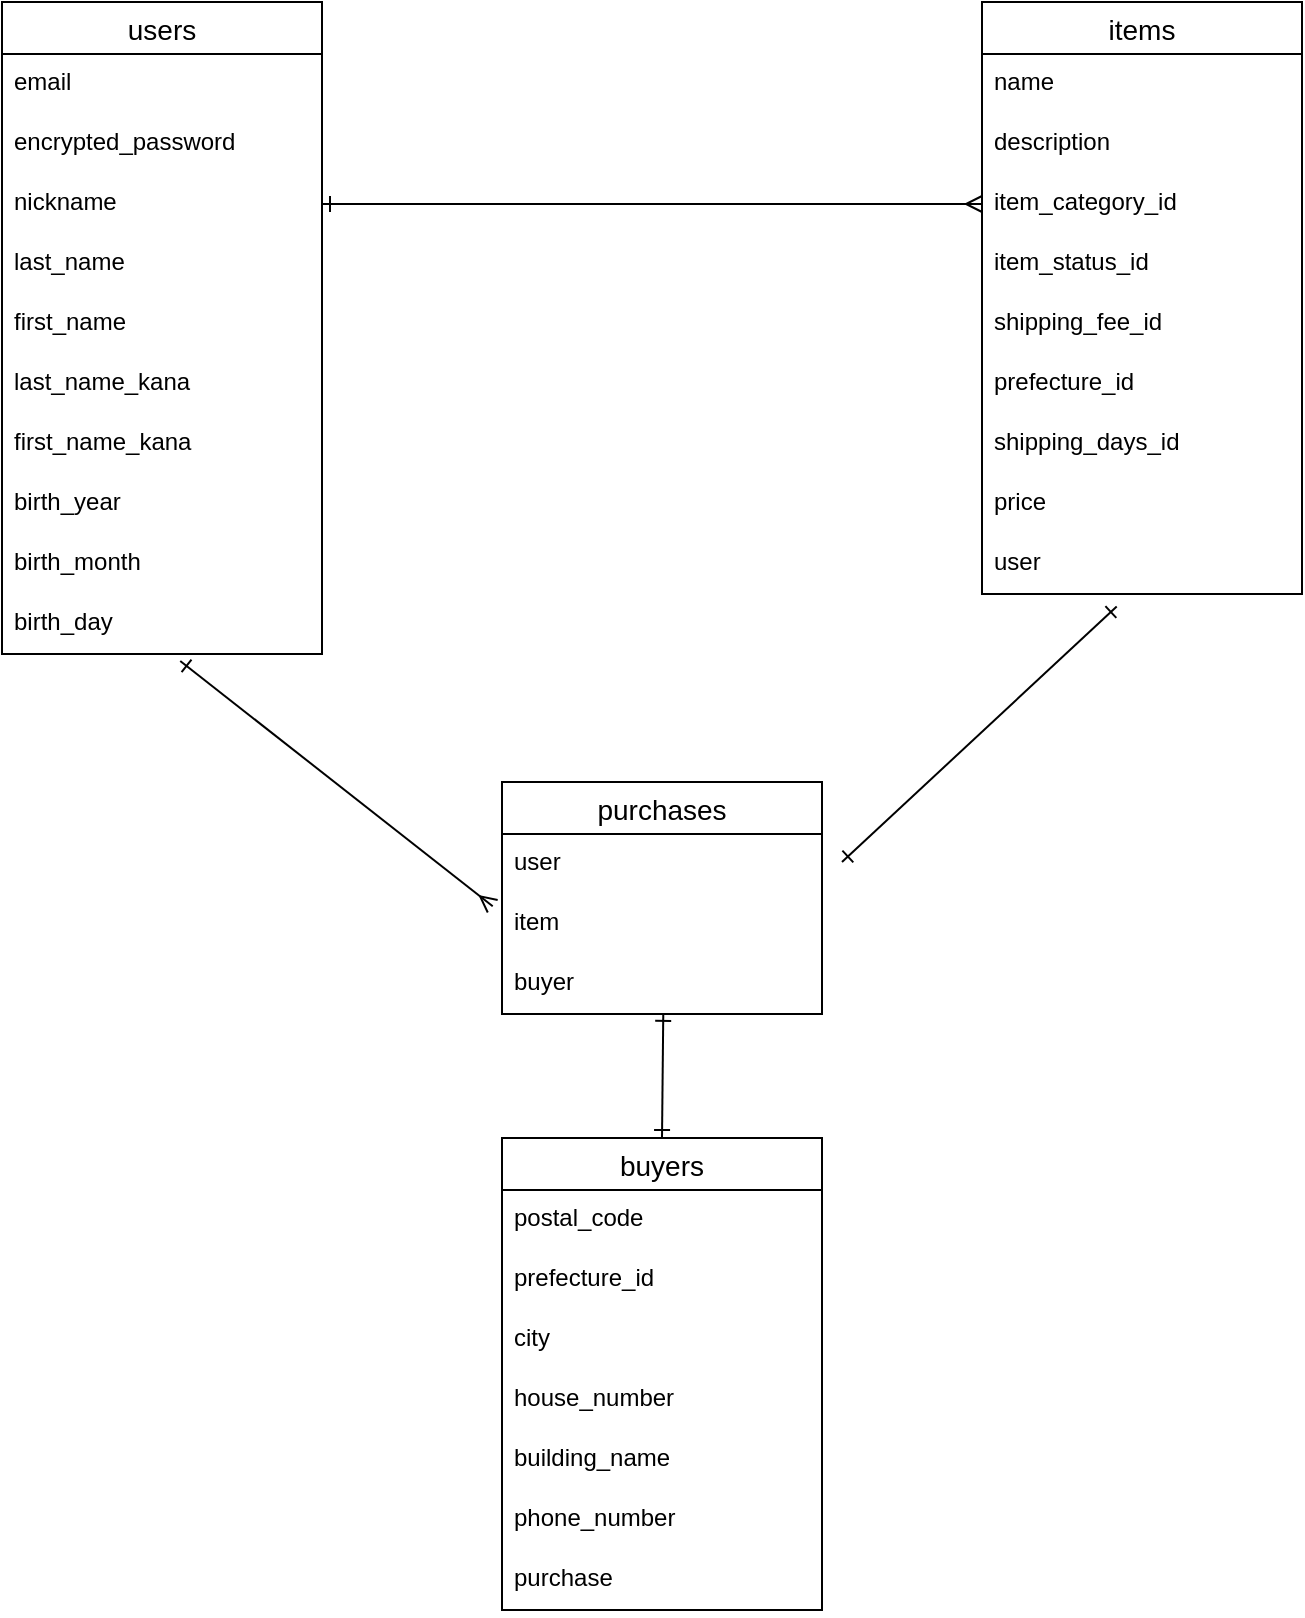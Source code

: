<mxfile>
    <diagram id="yGlZYFveaCeqyr6hAdOJ" name="ページ1">
        <mxGraphModel dx="482" dy="702" grid="1" gridSize="10" guides="1" tooltips="1" connect="1" arrows="1" fold="1" page="1" pageScale="1" pageWidth="827" pageHeight="1169" math="0" shadow="0">
            <root>
                <mxCell id="0"/>
                <mxCell id="1" parent="0"/>
                <mxCell id="8" style="html=1;startArrow=ERone;startFill=0;endArrow=ERone;endFill=0;exitX=0.504;exitY=0.982;exitDx=0;exitDy=0;exitPerimeter=0;entryX=0.5;entryY=0;entryDx=0;entryDy=0;" parent="1" source="12" target="KfLQgRjq4wl2WiZRsGTR-32" edge="1">
                    <mxGeometry relative="1" as="geometry">
                        <mxPoint x="400" y="660" as="sourcePoint"/>
                        <mxPoint x="398" y="680" as="targetPoint"/>
                    </mxGeometry>
                </mxCell>
                <mxCell id="KfLQgRjq4wl2WiZRsGTR-1" value="users" style="swimlane;fontStyle=0;childLayout=stackLayout;horizontal=1;startSize=26;horizontalStack=0;resizeParent=1;resizeParentMax=0;resizeLast=0;collapsible=1;marginBottom=0;align=center;fontSize=14;" parent="1" vertex="1">
                    <mxGeometry x="70" y="120" width="160" height="326" as="geometry"/>
                </mxCell>
                <mxCell id="KfLQgRjq4wl2WiZRsGTR-2" value="email" style="text;strokeColor=none;fillColor=none;spacingLeft=4;spacingRight=4;overflow=hidden;rotatable=0;points=[[0,0.5],[1,0.5]];portConstraint=eastwest;fontSize=12;" parent="KfLQgRjq4wl2WiZRsGTR-1" vertex="1">
                    <mxGeometry y="26" width="160" height="30" as="geometry"/>
                </mxCell>
                <mxCell id="KfLQgRjq4wl2WiZRsGTR-3" value="encrypted_password" style="text;strokeColor=none;fillColor=none;spacingLeft=4;spacingRight=4;overflow=hidden;rotatable=0;points=[[0,0.5],[1,0.5]];portConstraint=eastwest;fontSize=12;" parent="KfLQgRjq4wl2WiZRsGTR-1" vertex="1">
                    <mxGeometry y="56" width="160" height="30" as="geometry"/>
                </mxCell>
                <mxCell id="KfLQgRjq4wl2WiZRsGTR-19" value="nickname" style="text;strokeColor=none;fillColor=none;spacingLeft=4;spacingRight=4;overflow=hidden;rotatable=0;points=[[0,0.5],[1,0.5]];portConstraint=eastwest;fontSize=12;" parent="KfLQgRjq4wl2WiZRsGTR-1" vertex="1">
                    <mxGeometry y="86" width="160" height="30" as="geometry"/>
                </mxCell>
                <mxCell id="KfLQgRjq4wl2WiZRsGTR-10" value="last_name" style="text;strokeColor=none;fillColor=none;spacingLeft=4;spacingRight=4;overflow=hidden;rotatable=0;points=[[0,0.5],[1,0.5]];portConstraint=eastwest;fontSize=12;" parent="KfLQgRjq4wl2WiZRsGTR-1" vertex="1">
                    <mxGeometry y="116" width="160" height="30" as="geometry"/>
                </mxCell>
                <mxCell id="KfLQgRjq4wl2WiZRsGTR-12" value="first_name" style="text;strokeColor=none;fillColor=none;spacingLeft=4;spacingRight=4;overflow=hidden;rotatable=0;points=[[0,0.5],[1,0.5]];portConstraint=eastwest;fontSize=12;" parent="KfLQgRjq4wl2WiZRsGTR-1" vertex="1">
                    <mxGeometry y="146" width="160" height="30" as="geometry"/>
                </mxCell>
                <mxCell id="KfLQgRjq4wl2WiZRsGTR-13" value="last_name_kana" style="text;strokeColor=none;fillColor=none;spacingLeft=4;spacingRight=4;overflow=hidden;rotatable=0;points=[[0,0.5],[1,0.5]];portConstraint=eastwest;fontSize=12;" parent="KfLQgRjq4wl2WiZRsGTR-1" vertex="1">
                    <mxGeometry y="176" width="160" height="30" as="geometry"/>
                </mxCell>
                <mxCell id="KfLQgRjq4wl2WiZRsGTR-15" value="first_name_kana" style="text;strokeColor=none;fillColor=none;spacingLeft=4;spacingRight=4;overflow=hidden;rotatable=0;points=[[0,0.5],[1,0.5]];portConstraint=eastwest;fontSize=12;" parent="KfLQgRjq4wl2WiZRsGTR-1" vertex="1">
                    <mxGeometry y="206" width="160" height="30" as="geometry"/>
                </mxCell>
                <mxCell id="KfLQgRjq4wl2WiZRsGTR-16" value="birth_year" style="text;strokeColor=none;fillColor=none;spacingLeft=4;spacingRight=4;overflow=hidden;rotatable=0;points=[[0,0.5],[1,0.5]];portConstraint=eastwest;fontSize=12;" parent="KfLQgRjq4wl2WiZRsGTR-1" vertex="1">
                    <mxGeometry y="236" width="160" height="30" as="geometry"/>
                </mxCell>
                <mxCell id="KfLQgRjq4wl2WiZRsGTR-17" value="birth_month" style="text;strokeColor=none;fillColor=none;spacingLeft=4;spacingRight=4;overflow=hidden;rotatable=0;points=[[0,0.5],[1,0.5]];portConstraint=eastwest;fontSize=12;" parent="KfLQgRjq4wl2WiZRsGTR-1" vertex="1">
                    <mxGeometry y="266" width="160" height="30" as="geometry"/>
                </mxCell>
                <mxCell id="KfLQgRjq4wl2WiZRsGTR-18" value="birth_day" style="text;strokeColor=none;fillColor=none;spacingLeft=4;spacingRight=4;overflow=hidden;rotatable=0;points=[[0,0.5],[1,0.5]];portConstraint=eastwest;fontSize=12;" parent="KfLQgRjq4wl2WiZRsGTR-1" vertex="1">
                    <mxGeometry y="296" width="160" height="30" as="geometry"/>
                </mxCell>
                <mxCell id="KfLQgRjq4wl2WiZRsGTR-20" value="items" style="swimlane;fontStyle=0;childLayout=stackLayout;horizontal=1;startSize=26;horizontalStack=0;resizeParent=1;resizeParentMax=0;resizeLast=0;collapsible=1;marginBottom=0;align=center;fontSize=14;" parent="1" vertex="1">
                    <mxGeometry x="560" y="120" width="160" height="296" as="geometry"/>
                </mxCell>
                <mxCell id="KfLQgRjq4wl2WiZRsGTR-21" value="name" style="text;strokeColor=none;fillColor=none;spacingLeft=4;spacingRight=4;overflow=hidden;rotatable=0;points=[[0,0.5],[1,0.5]];portConstraint=eastwest;fontSize=12;" parent="KfLQgRjq4wl2WiZRsGTR-20" vertex="1">
                    <mxGeometry y="26" width="160" height="30" as="geometry"/>
                </mxCell>
                <mxCell id="KfLQgRjq4wl2WiZRsGTR-22" value="description" style="text;strokeColor=none;fillColor=none;spacingLeft=4;spacingRight=4;overflow=hidden;rotatable=0;points=[[0,0.5],[1,0.5]];portConstraint=eastwest;fontSize=12;" parent="KfLQgRjq4wl2WiZRsGTR-20" vertex="1">
                    <mxGeometry y="56" width="160" height="30" as="geometry"/>
                </mxCell>
                <mxCell id="KfLQgRjq4wl2WiZRsGTR-23" value="item_category_id" style="text;strokeColor=none;fillColor=none;spacingLeft=4;spacingRight=4;overflow=hidden;rotatable=0;points=[[0,0.5],[1,0.5]];portConstraint=eastwest;fontSize=12;" parent="KfLQgRjq4wl2WiZRsGTR-20" vertex="1">
                    <mxGeometry y="86" width="160" height="30" as="geometry"/>
                </mxCell>
                <mxCell id="KfLQgRjq4wl2WiZRsGTR-24" value="item_status_id" style="text;strokeColor=none;fillColor=none;spacingLeft=4;spacingRight=4;overflow=hidden;rotatable=0;points=[[0,0.5],[1,0.5]];portConstraint=eastwest;fontSize=12;" parent="KfLQgRjq4wl2WiZRsGTR-20" vertex="1">
                    <mxGeometry y="116" width="160" height="30" as="geometry"/>
                </mxCell>
                <mxCell id="KfLQgRjq4wl2WiZRsGTR-25" value="shipping_fee_id" style="text;strokeColor=none;fillColor=none;spacingLeft=4;spacingRight=4;overflow=hidden;rotatable=0;points=[[0,0.5],[1,0.5]];portConstraint=eastwest;fontSize=12;" parent="KfLQgRjq4wl2WiZRsGTR-20" vertex="1">
                    <mxGeometry y="146" width="160" height="30" as="geometry"/>
                </mxCell>
                <mxCell id="KfLQgRjq4wl2WiZRsGTR-26" value="prefecture_id" style="text;strokeColor=none;fillColor=none;spacingLeft=4;spacingRight=4;overflow=hidden;rotatable=0;points=[[0,0.5],[1,0.5]];portConstraint=eastwest;fontSize=12;" parent="KfLQgRjq4wl2WiZRsGTR-20" vertex="1">
                    <mxGeometry y="176" width="160" height="30" as="geometry"/>
                </mxCell>
                <mxCell id="KfLQgRjq4wl2WiZRsGTR-27" value="shipping_days_id" style="text;strokeColor=none;fillColor=none;spacingLeft=4;spacingRight=4;overflow=hidden;rotatable=0;points=[[0,0.5],[1,0.5]];portConstraint=eastwest;fontSize=12;" parent="KfLQgRjq4wl2WiZRsGTR-20" vertex="1">
                    <mxGeometry y="206" width="160" height="30" as="geometry"/>
                </mxCell>
                <mxCell id="KfLQgRjq4wl2WiZRsGTR-28" value="price" style="text;strokeColor=none;fillColor=none;spacingLeft=4;spacingRight=4;overflow=hidden;rotatable=0;points=[[0,0.5],[1,0.5]];portConstraint=eastwest;fontSize=12;" parent="KfLQgRjq4wl2WiZRsGTR-20" vertex="1">
                    <mxGeometry y="236" width="160" height="30" as="geometry"/>
                </mxCell>
                <mxCell id="KfLQgRjq4wl2WiZRsGTR-29" value="user" style="text;strokeColor=none;fillColor=none;spacingLeft=4;spacingRight=4;overflow=hidden;rotatable=0;points=[[0,0.5],[1,0.5]];portConstraint=eastwest;fontSize=12;" parent="KfLQgRjq4wl2WiZRsGTR-20" vertex="1">
                    <mxGeometry y="266" width="160" height="30" as="geometry"/>
                </mxCell>
                <mxCell id="KfLQgRjq4wl2WiZRsGTR-32" value="buyers" style="swimlane;fontStyle=0;childLayout=stackLayout;horizontal=1;startSize=26;horizontalStack=0;resizeParent=1;resizeParentMax=0;resizeLast=0;collapsible=1;marginBottom=0;align=center;fontSize=14;" parent="1" vertex="1">
                    <mxGeometry x="320" y="688" width="160" height="236" as="geometry"/>
                </mxCell>
                <mxCell id="KfLQgRjq4wl2WiZRsGTR-34" value="postal_code" style="text;strokeColor=none;fillColor=none;spacingLeft=4;spacingRight=4;overflow=hidden;rotatable=0;points=[[0,0.5],[1,0.5]];portConstraint=eastwest;fontSize=12;" parent="KfLQgRjq4wl2WiZRsGTR-32" vertex="1">
                    <mxGeometry y="26" width="160" height="30" as="geometry"/>
                </mxCell>
                <mxCell id="KfLQgRjq4wl2WiZRsGTR-35" value="prefecture_id" style="text;strokeColor=none;fillColor=none;spacingLeft=4;spacingRight=4;overflow=hidden;rotatable=0;points=[[0,0.5],[1,0.5]];portConstraint=eastwest;fontSize=12;" parent="KfLQgRjq4wl2WiZRsGTR-32" vertex="1">
                    <mxGeometry y="56" width="160" height="30" as="geometry"/>
                </mxCell>
                <mxCell id="KfLQgRjq4wl2WiZRsGTR-36" value="city" style="text;strokeColor=none;fillColor=none;spacingLeft=4;spacingRight=4;overflow=hidden;rotatable=0;points=[[0,0.5],[1,0.5]];portConstraint=eastwest;fontSize=12;" parent="KfLQgRjq4wl2WiZRsGTR-32" vertex="1">
                    <mxGeometry y="86" width="160" height="30" as="geometry"/>
                </mxCell>
                <mxCell id="KfLQgRjq4wl2WiZRsGTR-37" value="house_number" style="text;strokeColor=none;fillColor=none;spacingLeft=4;spacingRight=4;overflow=hidden;rotatable=0;points=[[0,0.5],[1,0.5]];portConstraint=eastwest;fontSize=12;" parent="KfLQgRjq4wl2WiZRsGTR-32" vertex="1">
                    <mxGeometry y="116" width="160" height="30" as="geometry"/>
                </mxCell>
                <mxCell id="13" value="building_name" style="text;strokeColor=none;fillColor=none;spacingLeft=4;spacingRight=4;overflow=hidden;rotatable=0;points=[[0,0.5],[1,0.5]];portConstraint=eastwest;fontSize=12;" vertex="1" parent="KfLQgRjq4wl2WiZRsGTR-32">
                    <mxGeometry y="146" width="160" height="30" as="geometry"/>
                </mxCell>
                <mxCell id="KfLQgRjq4wl2WiZRsGTR-38" value="phone_number" style="text;strokeColor=none;fillColor=none;spacingLeft=4;spacingRight=4;overflow=hidden;rotatable=0;points=[[0,0.5],[1,0.5]];portConstraint=eastwest;fontSize=12;" parent="KfLQgRjq4wl2WiZRsGTR-32" vertex="1">
                    <mxGeometry y="176" width="160" height="30" as="geometry"/>
                </mxCell>
                <mxCell id="KfLQgRjq4wl2WiZRsGTR-39" value="purchase" style="text;strokeColor=none;fillColor=none;spacingLeft=4;spacingRight=4;overflow=hidden;rotatable=0;points=[[0,0.5],[1,0.5]];portConstraint=eastwest;fontSize=12;" parent="KfLQgRjq4wl2WiZRsGTR-32" vertex="1">
                    <mxGeometry y="206" width="160" height="30" as="geometry"/>
                </mxCell>
                <mxCell id="2" value="purchases" style="swimlane;fontStyle=0;childLayout=stackLayout;horizontal=1;startSize=26;horizontalStack=0;resizeParent=1;resizeParentMax=0;resizeLast=0;collapsible=1;marginBottom=0;align=center;fontSize=14;" parent="1" vertex="1">
                    <mxGeometry x="320" y="510" width="160" height="116" as="geometry"/>
                </mxCell>
                <mxCell id="3" value="user" style="text;strokeColor=none;fillColor=none;spacingLeft=4;spacingRight=4;overflow=hidden;rotatable=0;points=[[0,0.5],[1,0.5]];portConstraint=eastwest;fontSize=12;" parent="2" vertex="1">
                    <mxGeometry y="26" width="160" height="30" as="geometry"/>
                </mxCell>
                <mxCell id="4" value="item" style="text;strokeColor=none;fillColor=none;spacingLeft=4;spacingRight=4;overflow=hidden;rotatable=0;points=[[0,0.5],[1,0.5]];portConstraint=eastwest;fontSize=12;" parent="2" vertex="1">
                    <mxGeometry y="56" width="160" height="30" as="geometry"/>
                </mxCell>
                <mxCell id="12" value="buyer" style="text;strokeColor=none;fillColor=none;spacingLeft=4;spacingRight=4;overflow=hidden;rotatable=0;points=[[0,0.5],[1,0.5]];portConstraint=eastwest;fontSize=12;" parent="2" vertex="1">
                    <mxGeometry y="86" width="160" height="30" as="geometry"/>
                </mxCell>
                <mxCell id="7" style="edgeStyle=none;html=1;exitX=1;exitY=0.5;exitDx=0;exitDy=0;entryX=0;entryY=0.5;entryDx=0;entryDy=0;startArrow=ERone;startFill=0;endArrow=ERmany;endFill=0;" parent="1" source="KfLQgRjq4wl2WiZRsGTR-19" target="KfLQgRjq4wl2WiZRsGTR-23" edge="1">
                    <mxGeometry relative="1" as="geometry"/>
                </mxCell>
                <mxCell id="10" style="edgeStyle=none;html=1;startArrow=ERone;startFill=0;endArrow=ERone;endFill=0;exitX=0.421;exitY=1.209;exitDx=0;exitDy=0;exitPerimeter=0;" parent="1" source="KfLQgRjq4wl2WiZRsGTR-29" edge="1">
                    <mxGeometry relative="1" as="geometry">
                        <mxPoint x="550" y="360" as="sourcePoint"/>
                        <mxPoint x="490" y="550" as="targetPoint"/>
                    </mxGeometry>
                </mxCell>
                <mxCell id="11" style="edgeStyle=none;html=1;entryX=-0.029;entryY=0.204;entryDx=0;entryDy=0;entryPerimeter=0;startArrow=ERone;startFill=0;endArrow=ERmany;endFill=0;exitX=0.557;exitY=1.116;exitDx=0;exitDy=0;exitPerimeter=0;" parent="1" source="KfLQgRjq4wl2WiZRsGTR-18" target="4" edge="1">
                    <mxGeometry relative="1" as="geometry">
                        <mxPoint x="240" y="380" as="sourcePoint"/>
                    </mxGeometry>
                </mxCell>
            </root>
        </mxGraphModel>
    </diagram>
</mxfile>
